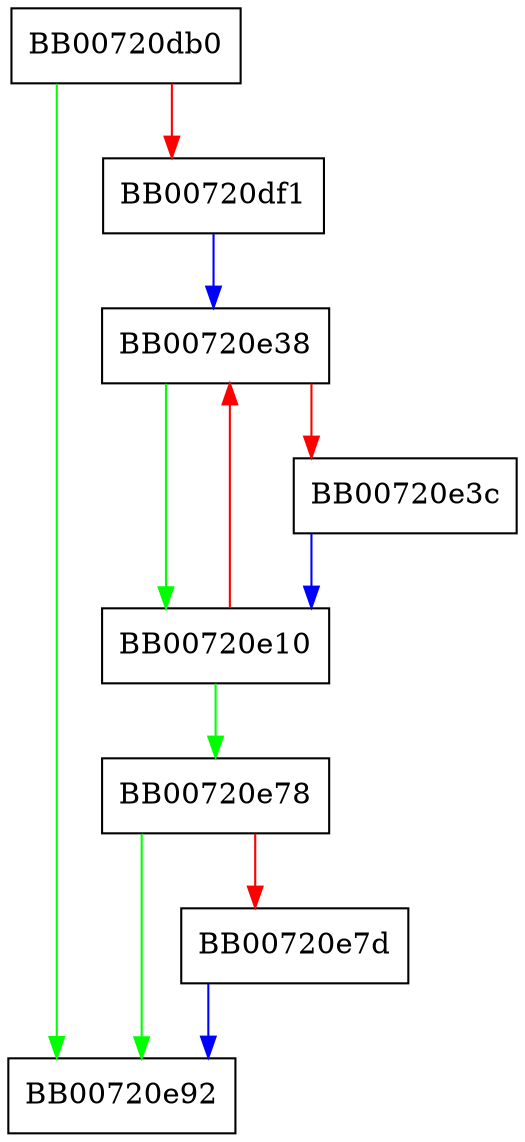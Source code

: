 digraph BF_ofb64_encrypt {
  node [shape="box"];
  graph [splines=ortho];
  BB00720db0 -> BB00720e92 [color="green"];
  BB00720db0 -> BB00720df1 [color="red"];
  BB00720df1 -> BB00720e38 [color="blue"];
  BB00720e10 -> BB00720e78 [color="green"];
  BB00720e10 -> BB00720e38 [color="red"];
  BB00720e38 -> BB00720e10 [color="green"];
  BB00720e38 -> BB00720e3c [color="red"];
  BB00720e3c -> BB00720e10 [color="blue"];
  BB00720e78 -> BB00720e92 [color="green"];
  BB00720e78 -> BB00720e7d [color="red"];
  BB00720e7d -> BB00720e92 [color="blue"];
}